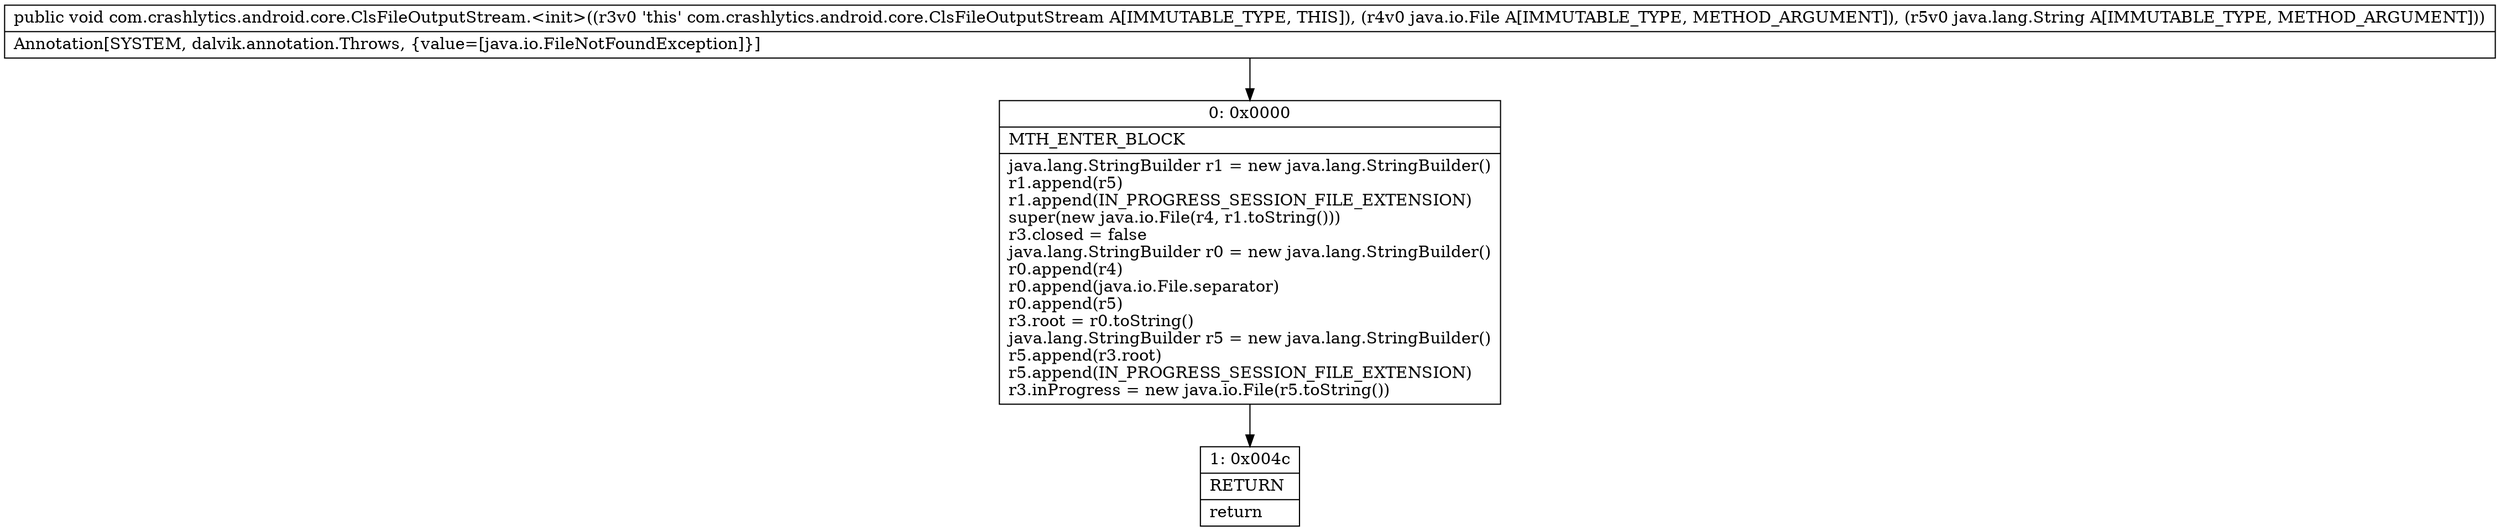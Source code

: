 digraph "CFG forcom.crashlytics.android.core.ClsFileOutputStream.\<init\>(Ljava\/io\/File;Ljava\/lang\/String;)V" {
Node_0 [shape=record,label="{0\:\ 0x0000|MTH_ENTER_BLOCK\l|java.lang.StringBuilder r1 = new java.lang.StringBuilder()\lr1.append(r5)\lr1.append(IN_PROGRESS_SESSION_FILE_EXTENSION)\lsuper(new java.io.File(r4, r1.toString()))\lr3.closed = false\ljava.lang.StringBuilder r0 = new java.lang.StringBuilder()\lr0.append(r4)\lr0.append(java.io.File.separator)\lr0.append(r5)\lr3.root = r0.toString()\ljava.lang.StringBuilder r5 = new java.lang.StringBuilder()\lr5.append(r3.root)\lr5.append(IN_PROGRESS_SESSION_FILE_EXTENSION)\lr3.inProgress = new java.io.File(r5.toString())\l}"];
Node_1 [shape=record,label="{1\:\ 0x004c|RETURN\l|return\l}"];
MethodNode[shape=record,label="{public void com.crashlytics.android.core.ClsFileOutputStream.\<init\>((r3v0 'this' com.crashlytics.android.core.ClsFileOutputStream A[IMMUTABLE_TYPE, THIS]), (r4v0 java.io.File A[IMMUTABLE_TYPE, METHOD_ARGUMENT]), (r5v0 java.lang.String A[IMMUTABLE_TYPE, METHOD_ARGUMENT]))  | Annotation[SYSTEM, dalvik.annotation.Throws, \{value=[java.io.FileNotFoundException]\}]\l}"];
MethodNode -> Node_0;
Node_0 -> Node_1;
}

